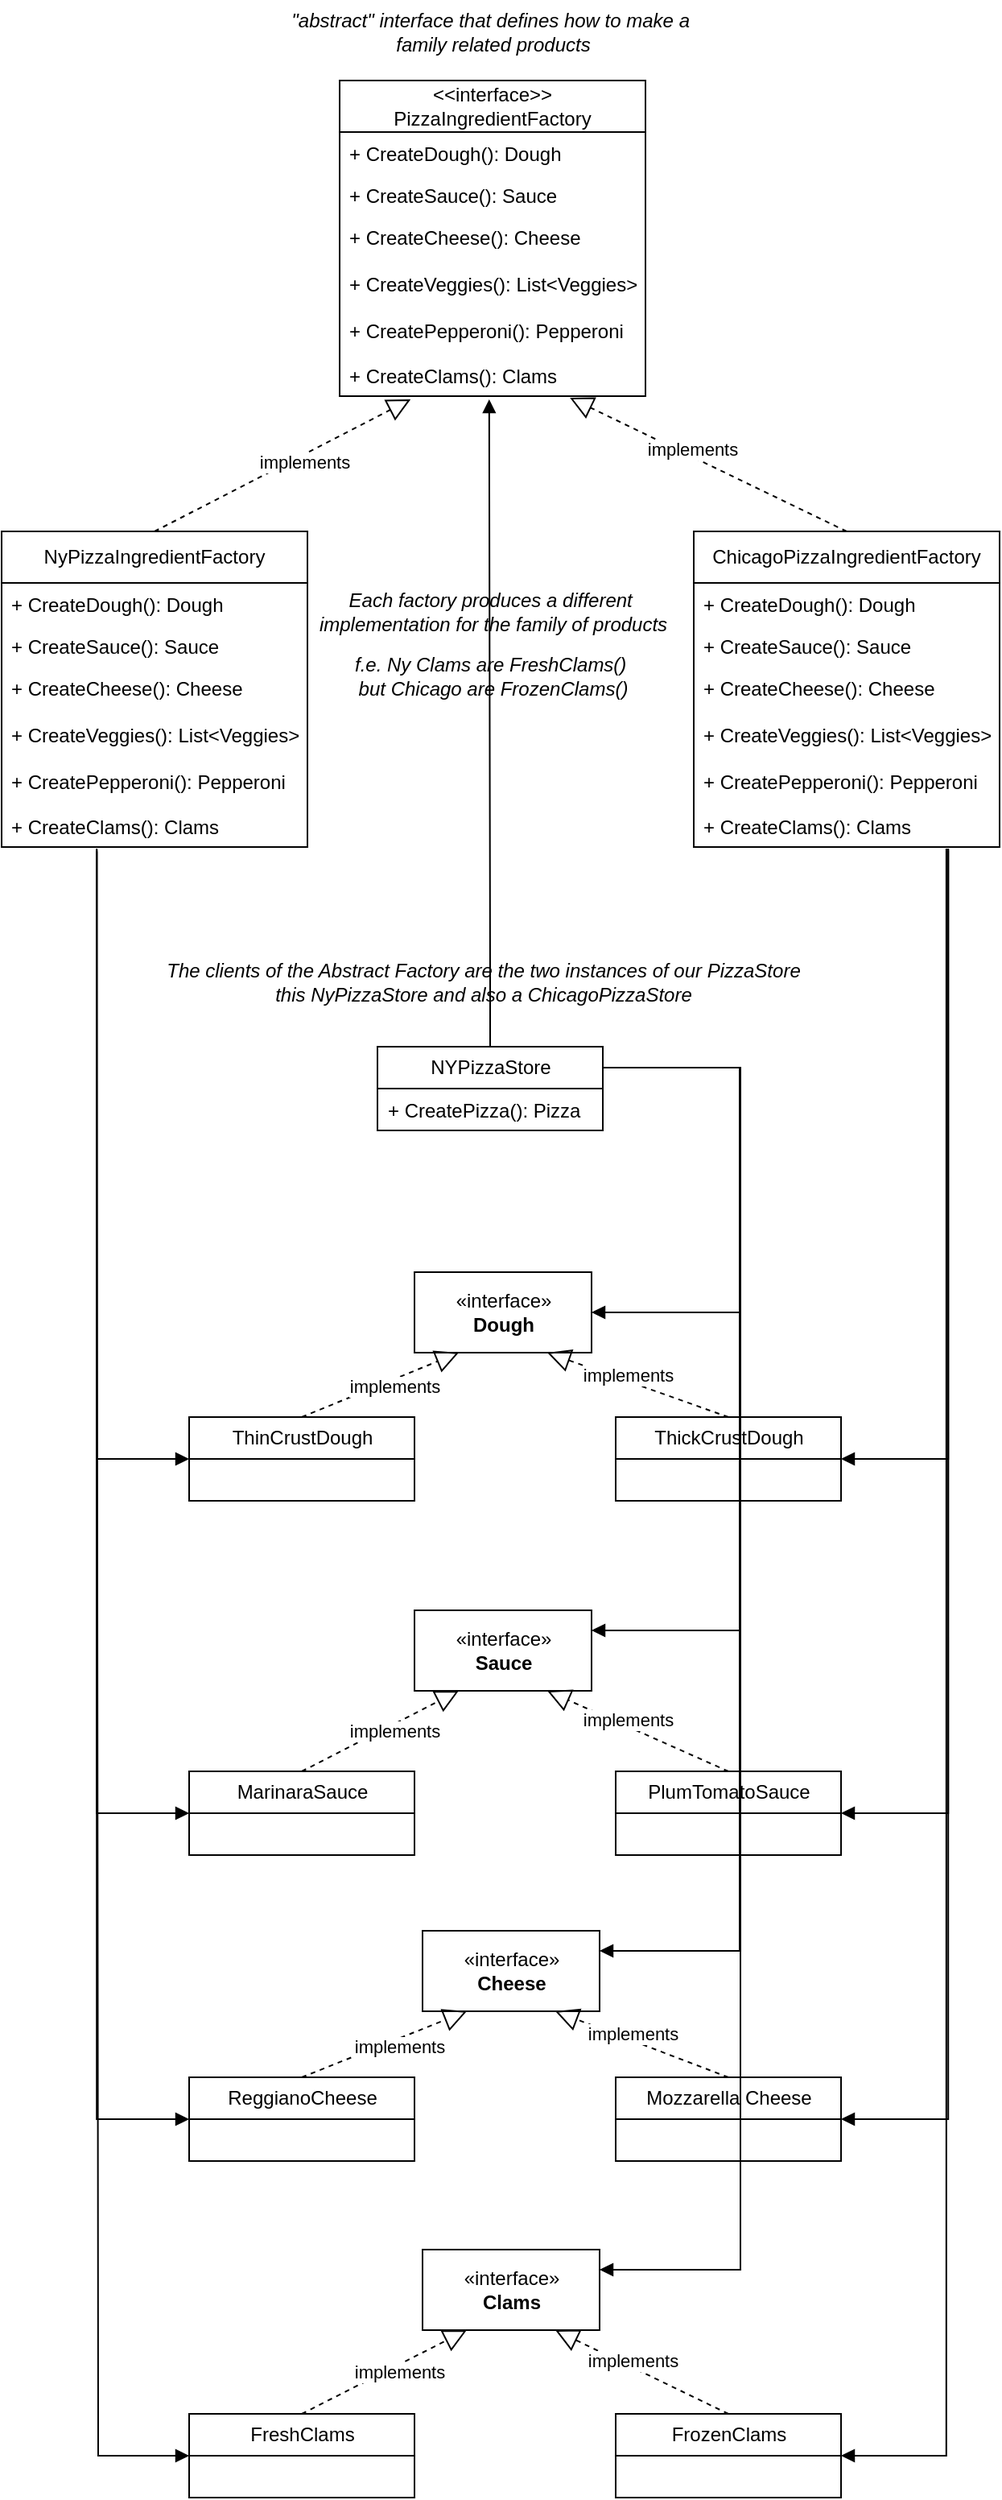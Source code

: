 <mxfile version="24.2.3" type="device">
  <diagram id="C5RBs43oDa-KdzZeNtuy" name="Page-1">
    <mxGraphModel dx="4525" dy="2313" grid="1" gridSize="10" guides="1" tooltips="1" connect="1" arrows="1" fold="1" page="1" pageScale="1" pageWidth="827" pageHeight="1169" math="0" shadow="0">
      <root>
        <mxCell id="WIyWlLk6GJQsqaUBKTNV-0" />
        <mxCell id="WIyWlLk6GJQsqaUBKTNV-1" parent="WIyWlLk6GJQsqaUBKTNV-0" />
        <mxCell id="GRCB7VC1VoIEVtm5lVV5-39" value="&amp;lt;&amp;lt;interface&amp;gt;&amp;gt;&lt;div&gt;PizzaIngredientFactory&lt;/div&gt;" style="swimlane;fontStyle=0;childLayout=stackLayout;horizontal=1;startSize=32;fillColor=none;horizontalStack=0;resizeParent=1;resizeParentMax=0;resizeLast=0;collapsible=1;marginBottom=0;whiteSpace=wrap;html=1;" vertex="1" parent="WIyWlLk6GJQsqaUBKTNV-1">
          <mxGeometry x="-2170" y="-30" width="190" height="196" as="geometry" />
        </mxCell>
        <mxCell id="GRCB7VC1VoIEVtm5lVV5-40" value="+ CreateDough(): Dough" style="text;strokeColor=none;fillColor=none;align=left;verticalAlign=top;spacingLeft=4;spacingRight=4;overflow=hidden;rotatable=0;points=[[0,0.5],[1,0.5]];portConstraint=eastwest;whiteSpace=wrap;html=1;" vertex="1" parent="GRCB7VC1VoIEVtm5lVV5-39">
          <mxGeometry y="32" width="190" height="26" as="geometry" />
        </mxCell>
        <mxCell id="GRCB7VC1VoIEVtm5lVV5-41" value="+ CreateSauce(): Sauce" style="text;strokeColor=none;fillColor=none;align=left;verticalAlign=top;spacingLeft=4;spacingRight=4;overflow=hidden;rotatable=0;points=[[0,0.5],[1,0.5]];portConstraint=eastwest;whiteSpace=wrap;html=1;" vertex="1" parent="GRCB7VC1VoIEVtm5lVV5-39">
          <mxGeometry y="58" width="190" height="26" as="geometry" />
        </mxCell>
        <mxCell id="GRCB7VC1VoIEVtm5lVV5-42" value="+ CreateCheese(): Cheese&lt;div&gt;&lt;br&gt;&lt;/div&gt;&lt;div&gt;+ CreateVeggies(): List&amp;lt;Veggies&amp;gt;&lt;/div&gt;&lt;div&gt;&lt;br&gt;&lt;/div&gt;&lt;div&gt;+ CreatePepperoni(): Pepperoni&lt;/div&gt;&lt;div&gt;&lt;br&gt;&lt;/div&gt;&lt;div&gt;+ CreateClams(): Clams&lt;/div&gt;" style="text;strokeColor=none;fillColor=none;align=left;verticalAlign=top;spacingLeft=4;spacingRight=4;overflow=hidden;rotatable=0;points=[[0,0.5],[1,0.5]];portConstraint=eastwest;whiteSpace=wrap;html=1;" vertex="1" parent="GRCB7VC1VoIEVtm5lVV5-39">
          <mxGeometry y="84" width="190" height="112" as="geometry" />
        </mxCell>
        <mxCell id="GRCB7VC1VoIEVtm5lVV5-43" value="&lt;div&gt;NyPizzaIngredientFactory&lt;/div&gt;" style="swimlane;fontStyle=0;childLayout=stackLayout;horizontal=1;startSize=32;fillColor=none;horizontalStack=0;resizeParent=1;resizeParentMax=0;resizeLast=0;collapsible=1;marginBottom=0;whiteSpace=wrap;html=1;" vertex="1" parent="WIyWlLk6GJQsqaUBKTNV-1">
          <mxGeometry x="-2380" y="250" width="190" height="196" as="geometry" />
        </mxCell>
        <mxCell id="GRCB7VC1VoIEVtm5lVV5-44" value="+ CreateDough(): Dough" style="text;strokeColor=none;fillColor=none;align=left;verticalAlign=top;spacingLeft=4;spacingRight=4;overflow=hidden;rotatable=0;points=[[0,0.5],[1,0.5]];portConstraint=eastwest;whiteSpace=wrap;html=1;" vertex="1" parent="GRCB7VC1VoIEVtm5lVV5-43">
          <mxGeometry y="32" width="190" height="26" as="geometry" />
        </mxCell>
        <mxCell id="GRCB7VC1VoIEVtm5lVV5-45" value="+ CreateSauce(): Sauce" style="text;strokeColor=none;fillColor=none;align=left;verticalAlign=top;spacingLeft=4;spacingRight=4;overflow=hidden;rotatable=0;points=[[0,0.5],[1,0.5]];portConstraint=eastwest;whiteSpace=wrap;html=1;" vertex="1" parent="GRCB7VC1VoIEVtm5lVV5-43">
          <mxGeometry y="58" width="190" height="26" as="geometry" />
        </mxCell>
        <mxCell id="GRCB7VC1VoIEVtm5lVV5-46" value="+ CreateCheese(): Cheese&lt;div&gt;&lt;br&gt;&lt;/div&gt;&lt;div&gt;+ CreateVeggies(): List&amp;lt;Veggies&amp;gt;&lt;/div&gt;&lt;div&gt;&lt;br&gt;&lt;/div&gt;&lt;div&gt;+ CreatePepperoni(): Pepperoni&lt;/div&gt;&lt;div&gt;&lt;br&gt;&lt;/div&gt;&lt;div&gt;+ CreateClams(): Clams&lt;/div&gt;" style="text;strokeColor=none;fillColor=none;align=left;verticalAlign=top;spacingLeft=4;spacingRight=4;overflow=hidden;rotatable=0;points=[[0,0.5],[1,0.5]];portConstraint=eastwest;whiteSpace=wrap;html=1;" vertex="1" parent="GRCB7VC1VoIEVtm5lVV5-43">
          <mxGeometry y="84" width="190" height="112" as="geometry" />
        </mxCell>
        <mxCell id="GRCB7VC1VoIEVtm5lVV5-51" value="&lt;div&gt;ChicagoPizzaIngredientFactory&lt;/div&gt;" style="swimlane;fontStyle=0;childLayout=stackLayout;horizontal=1;startSize=32;fillColor=none;horizontalStack=0;resizeParent=1;resizeParentMax=0;resizeLast=0;collapsible=1;marginBottom=0;whiteSpace=wrap;html=1;" vertex="1" parent="WIyWlLk6GJQsqaUBKTNV-1">
          <mxGeometry x="-1950" y="250" width="190" height="196" as="geometry" />
        </mxCell>
        <mxCell id="GRCB7VC1VoIEVtm5lVV5-52" value="+ CreateDough(): Dough" style="text;strokeColor=none;fillColor=none;align=left;verticalAlign=top;spacingLeft=4;spacingRight=4;overflow=hidden;rotatable=0;points=[[0,0.5],[1,0.5]];portConstraint=eastwest;whiteSpace=wrap;html=1;" vertex="1" parent="GRCB7VC1VoIEVtm5lVV5-51">
          <mxGeometry y="32" width="190" height="26" as="geometry" />
        </mxCell>
        <mxCell id="GRCB7VC1VoIEVtm5lVV5-53" value="+ CreateSauce(): Sauce" style="text;strokeColor=none;fillColor=none;align=left;verticalAlign=top;spacingLeft=4;spacingRight=4;overflow=hidden;rotatable=0;points=[[0,0.5],[1,0.5]];portConstraint=eastwest;whiteSpace=wrap;html=1;" vertex="1" parent="GRCB7VC1VoIEVtm5lVV5-51">
          <mxGeometry y="58" width="190" height="26" as="geometry" />
        </mxCell>
        <mxCell id="GRCB7VC1VoIEVtm5lVV5-54" value="+ CreateCheese(): Cheese&lt;div&gt;&lt;br&gt;&lt;/div&gt;&lt;div&gt;+ CreateVeggies(): List&amp;lt;Veggies&amp;gt;&lt;/div&gt;&lt;div&gt;&lt;br&gt;&lt;/div&gt;&lt;div&gt;+ CreatePepperoni(): Pepperoni&lt;/div&gt;&lt;div&gt;&lt;br&gt;&lt;/div&gt;&lt;div&gt;+ CreateClams(): Clams&lt;/div&gt;" style="text;strokeColor=none;fillColor=none;align=left;verticalAlign=top;spacingLeft=4;spacingRight=4;overflow=hidden;rotatable=0;points=[[0,0.5],[1,0.5]];portConstraint=eastwest;whiteSpace=wrap;html=1;" vertex="1" parent="GRCB7VC1VoIEVtm5lVV5-51">
          <mxGeometry y="84" width="190" height="112" as="geometry" />
        </mxCell>
        <mxCell id="GRCB7VC1VoIEVtm5lVV5-59" value="" style="endArrow=block;dashed=1;endFill=0;endSize=12;html=1;rounded=0;exitX=0.5;exitY=0;exitDx=0;exitDy=0;entryX=0.232;entryY=1.018;entryDx=0;entryDy=0;entryPerimeter=0;" edge="1" parent="WIyWlLk6GJQsqaUBKTNV-1" source="GRCB7VC1VoIEVtm5lVV5-43" target="GRCB7VC1VoIEVtm5lVV5-42">
          <mxGeometry width="160" relative="1" as="geometry">
            <mxPoint x="-1730" y="148" as="sourcePoint" />
            <mxPoint x="-1730" y="20" as="targetPoint" />
          </mxGeometry>
        </mxCell>
        <mxCell id="GRCB7VC1VoIEVtm5lVV5-60" value="implements" style="edgeLabel;html=1;align=center;verticalAlign=middle;resizable=0;points=[];" vertex="1" connectable="0" parent="GRCB7VC1VoIEVtm5lVV5-59">
          <mxGeometry x="0.14" y="-4" relative="1" as="geometry">
            <mxPoint as="offset" />
          </mxGeometry>
        </mxCell>
        <mxCell id="GRCB7VC1VoIEVtm5lVV5-63" value="" style="endArrow=block;dashed=1;endFill=0;endSize=12;html=1;rounded=0;exitX=0.5;exitY=0;exitDx=0;exitDy=0;entryX=0.753;entryY=1.009;entryDx=0;entryDy=0;entryPerimeter=0;" edge="1" parent="WIyWlLk6GJQsqaUBKTNV-1" source="GRCB7VC1VoIEVtm5lVV5-51" target="GRCB7VC1VoIEVtm5lVV5-42">
          <mxGeometry width="160" relative="1" as="geometry">
            <mxPoint x="-2255" y="249" as="sourcePoint" />
            <mxPoint x="-2114" y="177" as="targetPoint" />
          </mxGeometry>
        </mxCell>
        <mxCell id="GRCB7VC1VoIEVtm5lVV5-64" value="implements" style="edgeLabel;html=1;align=center;verticalAlign=middle;resizable=0;points=[];" vertex="1" connectable="0" parent="GRCB7VC1VoIEVtm5lVV5-63">
          <mxGeometry x="0.14" y="-4" relative="1" as="geometry">
            <mxPoint as="offset" />
          </mxGeometry>
        </mxCell>
        <mxCell id="GRCB7VC1VoIEVtm5lVV5-65" value="&lt;i&gt;&quot;abstract&quot; interface that defines how to make a&amp;nbsp;&lt;/i&gt;&lt;div&gt;&lt;i&gt;family related products&lt;/i&gt;&lt;/div&gt;" style="text;html=1;align=center;verticalAlign=middle;resizable=0;points=[];autosize=1;strokeColor=none;fillColor=none;" vertex="1" parent="WIyWlLk6GJQsqaUBKTNV-1">
          <mxGeometry x="-2210" y="-80" width="270" height="40" as="geometry" />
        </mxCell>
        <mxCell id="GRCB7VC1VoIEVtm5lVV5-66" value="&lt;div&gt;&lt;i&gt;f.e. Ny Clams are FreshClams()&amp;nbsp;&lt;/i&gt;&lt;/div&gt;&lt;div&gt;&lt;i&gt;but Chicago are FrozenClams()&lt;/i&gt;&lt;/div&gt;" style="text;html=1;align=center;verticalAlign=middle;resizable=0;points=[];autosize=1;strokeColor=none;fillColor=none;" vertex="1" parent="WIyWlLk6GJQsqaUBKTNV-1">
          <mxGeometry x="-2175" y="320" width="200" height="40" as="geometry" />
        </mxCell>
        <mxCell id="GRCB7VC1VoIEVtm5lVV5-72" value="NYPizzaStore" style="swimlane;fontStyle=0;childLayout=stackLayout;horizontal=1;startSize=26;fillColor=none;horizontalStack=0;resizeParent=1;resizeParentMax=0;resizeLast=0;collapsible=1;marginBottom=0;whiteSpace=wrap;html=1;" vertex="1" parent="WIyWlLk6GJQsqaUBKTNV-1">
          <mxGeometry x="-2146.5" y="570" width="140" height="52" as="geometry" />
        </mxCell>
        <mxCell id="GRCB7VC1VoIEVtm5lVV5-73" value="+ CreatePizza(): Pizza" style="text;strokeColor=none;fillColor=none;align=left;verticalAlign=top;spacingLeft=4;spacingRight=4;overflow=hidden;rotatable=0;points=[[0,0.5],[1,0.5]];portConstraint=eastwest;whiteSpace=wrap;html=1;" vertex="1" parent="GRCB7VC1VoIEVtm5lVV5-72">
          <mxGeometry y="26" width="140" height="26" as="geometry" />
        </mxCell>
        <mxCell id="GRCB7VC1VoIEVtm5lVV5-80" value="«interface»&lt;br&gt;&lt;b&gt;Dough&lt;/b&gt;" style="html=1;whiteSpace=wrap;" vertex="1" parent="WIyWlLk6GJQsqaUBKTNV-1">
          <mxGeometry x="-2123.5" y="710" width="110" height="50" as="geometry" />
        </mxCell>
        <mxCell id="GRCB7VC1VoIEVtm5lVV5-81" value="«interface»&lt;br&gt;&lt;b&gt;Sauce&lt;/b&gt;" style="html=1;whiteSpace=wrap;" vertex="1" parent="WIyWlLk6GJQsqaUBKTNV-1">
          <mxGeometry x="-2123.5" y="920" width="110" height="50" as="geometry" />
        </mxCell>
        <mxCell id="GRCB7VC1VoIEVtm5lVV5-82" value="«interface»&lt;br&gt;&lt;b&gt;Cheese&lt;/b&gt;" style="html=1;whiteSpace=wrap;" vertex="1" parent="WIyWlLk6GJQsqaUBKTNV-1">
          <mxGeometry x="-2118.5" y="1119" width="110" height="50" as="geometry" />
        </mxCell>
        <mxCell id="GRCB7VC1VoIEVtm5lVV5-83" value="«interface»&lt;br&gt;&lt;b&gt;Clams&lt;/b&gt;" style="html=1;whiteSpace=wrap;" vertex="1" parent="WIyWlLk6GJQsqaUBKTNV-1">
          <mxGeometry x="-2118.5" y="1317" width="110" height="50" as="geometry" />
        </mxCell>
        <mxCell id="GRCB7VC1VoIEVtm5lVV5-84" value="ThickCrustDough" style="swimlane;fontStyle=0;childLayout=stackLayout;horizontal=1;startSize=26;fillColor=none;horizontalStack=0;resizeParent=1;resizeParentMax=0;resizeLast=0;collapsible=1;marginBottom=0;whiteSpace=wrap;html=1;" vertex="1" parent="WIyWlLk6GJQsqaUBKTNV-1">
          <mxGeometry x="-1998.5" y="800" width="140" height="52" as="geometry" />
        </mxCell>
        <mxCell id="GRCB7VC1VoIEVtm5lVV5-88" value="ThinCrustDough" style="swimlane;fontStyle=0;childLayout=stackLayout;horizontal=1;startSize=26;fillColor=none;horizontalStack=0;resizeParent=1;resizeParentMax=0;resizeLast=0;collapsible=1;marginBottom=0;whiteSpace=wrap;html=1;" vertex="1" parent="WIyWlLk6GJQsqaUBKTNV-1">
          <mxGeometry x="-2263.5" y="800" width="140" height="52" as="geometry" />
        </mxCell>
        <mxCell id="GRCB7VC1VoIEVtm5lVV5-91" value="PlumTomatoSauce" style="swimlane;fontStyle=0;childLayout=stackLayout;horizontal=1;startSize=26;fillColor=none;horizontalStack=0;resizeParent=1;resizeParentMax=0;resizeLast=0;collapsible=1;marginBottom=0;whiteSpace=wrap;html=1;" vertex="1" parent="WIyWlLk6GJQsqaUBKTNV-1">
          <mxGeometry x="-1998.5" y="1020" width="140" height="52" as="geometry" />
        </mxCell>
        <mxCell id="GRCB7VC1VoIEVtm5lVV5-92" value="MarinaraSauce" style="swimlane;fontStyle=0;childLayout=stackLayout;horizontal=1;startSize=26;fillColor=none;horizontalStack=0;resizeParent=1;resizeParentMax=0;resizeLast=0;collapsible=1;marginBottom=0;whiteSpace=wrap;html=1;" vertex="1" parent="WIyWlLk6GJQsqaUBKTNV-1">
          <mxGeometry x="-2263.5" y="1020" width="140" height="52" as="geometry" />
        </mxCell>
        <mxCell id="GRCB7VC1VoIEVtm5lVV5-93" value="Mozzarella Cheese" style="swimlane;fontStyle=0;childLayout=stackLayout;horizontal=1;startSize=26;fillColor=none;horizontalStack=0;resizeParent=1;resizeParentMax=0;resizeLast=0;collapsible=1;marginBottom=0;whiteSpace=wrap;html=1;" vertex="1" parent="WIyWlLk6GJQsqaUBKTNV-1">
          <mxGeometry x="-1998.5" y="1210" width="140" height="52" as="geometry" />
        </mxCell>
        <mxCell id="GRCB7VC1VoIEVtm5lVV5-94" value="ReggianoCheese" style="swimlane;fontStyle=0;childLayout=stackLayout;horizontal=1;startSize=26;fillColor=none;horizontalStack=0;resizeParent=1;resizeParentMax=0;resizeLast=0;collapsible=1;marginBottom=0;whiteSpace=wrap;html=1;" vertex="1" parent="WIyWlLk6GJQsqaUBKTNV-1">
          <mxGeometry x="-2263.5" y="1210" width="140" height="52" as="geometry" />
        </mxCell>
        <mxCell id="GRCB7VC1VoIEVtm5lVV5-95" value="FrozenClams" style="swimlane;fontStyle=0;childLayout=stackLayout;horizontal=1;startSize=26;fillColor=none;horizontalStack=0;resizeParent=1;resizeParentMax=0;resizeLast=0;collapsible=1;marginBottom=0;whiteSpace=wrap;html=1;" vertex="1" parent="WIyWlLk6GJQsqaUBKTNV-1">
          <mxGeometry x="-1998.5" y="1419" width="140" height="52" as="geometry" />
        </mxCell>
        <mxCell id="GRCB7VC1VoIEVtm5lVV5-96" value="FreshClams" style="swimlane;fontStyle=0;childLayout=stackLayout;horizontal=1;startSize=26;fillColor=none;horizontalStack=0;resizeParent=1;resizeParentMax=0;resizeLast=0;collapsible=1;marginBottom=0;whiteSpace=wrap;html=1;" vertex="1" parent="WIyWlLk6GJQsqaUBKTNV-1">
          <mxGeometry x="-2263.5" y="1419" width="140" height="52" as="geometry" />
        </mxCell>
        <mxCell id="GRCB7VC1VoIEVtm5lVV5-97" value="" style="endArrow=block;dashed=1;endFill=0;endSize=12;html=1;rounded=0;exitX=0.5;exitY=0;exitDx=0;exitDy=0;entryX=0.75;entryY=1;entryDx=0;entryDy=0;" edge="1" parent="WIyWlLk6GJQsqaUBKTNV-1" source="GRCB7VC1VoIEVtm5lVV5-84" target="GRCB7VC1VoIEVtm5lVV5-80">
          <mxGeometry width="160" relative="1" as="geometry">
            <mxPoint x="-2141.5" y="940" as="sourcePoint" />
            <mxPoint x="-2283.5" y="870" as="targetPoint" />
          </mxGeometry>
        </mxCell>
        <mxCell id="GRCB7VC1VoIEVtm5lVV5-98" value="implements" style="edgeLabel;html=1;align=center;verticalAlign=middle;resizable=0;points=[];" vertex="1" connectable="0" parent="GRCB7VC1VoIEVtm5lVV5-97">
          <mxGeometry x="0.14" y="-4" relative="1" as="geometry">
            <mxPoint as="offset" />
          </mxGeometry>
        </mxCell>
        <mxCell id="GRCB7VC1VoIEVtm5lVV5-101" value="" style="endArrow=block;dashed=1;endFill=0;endSize=12;html=1;rounded=0;exitX=0.5;exitY=0;exitDx=0;exitDy=0;entryX=0.75;entryY=1;entryDx=0;entryDy=0;" edge="1" parent="WIyWlLk6GJQsqaUBKTNV-1" source="GRCB7VC1VoIEVtm5lVV5-91" target="GRCB7VC1VoIEVtm5lVV5-81">
          <mxGeometry width="160" relative="1" as="geometry">
            <mxPoint x="-1993.5" y="970" as="sourcePoint" />
            <mxPoint x="-1920.5" y="930" as="targetPoint" />
          </mxGeometry>
        </mxCell>
        <mxCell id="GRCB7VC1VoIEVtm5lVV5-102" value="implements" style="edgeLabel;html=1;align=center;verticalAlign=middle;resizable=0;points=[];" vertex="1" connectable="0" parent="GRCB7VC1VoIEVtm5lVV5-101">
          <mxGeometry x="0.14" y="-4" relative="1" as="geometry">
            <mxPoint as="offset" />
          </mxGeometry>
        </mxCell>
        <mxCell id="GRCB7VC1VoIEVtm5lVV5-103" value="" style="endArrow=block;dashed=1;endFill=0;endSize=12;html=1;rounded=0;exitX=0.5;exitY=0;exitDx=0;exitDy=0;entryX=0.25;entryY=1;entryDx=0;entryDy=0;" edge="1" parent="WIyWlLk6GJQsqaUBKTNV-1" source="GRCB7VC1VoIEVtm5lVV5-92" target="GRCB7VC1VoIEVtm5lVV5-81">
          <mxGeometry width="160" relative="1" as="geometry">
            <mxPoint x="-1793.5" y="969" as="sourcePoint" />
            <mxPoint x="-1865.5" y="930" as="targetPoint" />
          </mxGeometry>
        </mxCell>
        <mxCell id="GRCB7VC1VoIEVtm5lVV5-104" value="implements" style="edgeLabel;html=1;align=center;verticalAlign=middle;resizable=0;points=[];" vertex="1" connectable="0" parent="GRCB7VC1VoIEVtm5lVV5-103">
          <mxGeometry x="0.14" y="-4" relative="1" as="geometry">
            <mxPoint as="offset" />
          </mxGeometry>
        </mxCell>
        <mxCell id="GRCB7VC1VoIEVtm5lVV5-105" value="" style="endArrow=block;dashed=1;endFill=0;endSize=12;html=1;rounded=0;exitX=0.5;exitY=0;exitDx=0;exitDy=0;entryX=0.75;entryY=1;entryDx=0;entryDy=0;" edge="1" parent="WIyWlLk6GJQsqaUBKTNV-1" source="GRCB7VC1VoIEVtm5lVV5-93" target="GRCB7VC1VoIEVtm5lVV5-82">
          <mxGeometry width="160" relative="1" as="geometry">
            <mxPoint x="-1983.5" y="1149" as="sourcePoint" />
            <mxPoint x="-1910.5" y="1109" as="targetPoint" />
          </mxGeometry>
        </mxCell>
        <mxCell id="GRCB7VC1VoIEVtm5lVV5-106" value="implements" style="edgeLabel;html=1;align=center;verticalAlign=middle;resizable=0;points=[];" vertex="1" connectable="0" parent="GRCB7VC1VoIEVtm5lVV5-105">
          <mxGeometry x="0.14" y="-4" relative="1" as="geometry">
            <mxPoint as="offset" />
          </mxGeometry>
        </mxCell>
        <mxCell id="GRCB7VC1VoIEVtm5lVV5-107" value="" style="endArrow=block;dashed=1;endFill=0;endSize=12;html=1;rounded=0;exitX=0.5;exitY=0;exitDx=0;exitDy=0;entryX=0.25;entryY=1;entryDx=0;entryDy=0;" edge="1" parent="WIyWlLk6GJQsqaUBKTNV-1" source="GRCB7VC1VoIEVtm5lVV5-94" target="GRCB7VC1VoIEVtm5lVV5-82">
          <mxGeometry width="160" relative="1" as="geometry">
            <mxPoint x="-1783.5" y="1148" as="sourcePoint" />
            <mxPoint x="-1855.5" y="1109" as="targetPoint" />
          </mxGeometry>
        </mxCell>
        <mxCell id="GRCB7VC1VoIEVtm5lVV5-108" value="implements" style="edgeLabel;html=1;align=center;verticalAlign=middle;resizable=0;points=[];" vertex="1" connectable="0" parent="GRCB7VC1VoIEVtm5lVV5-107">
          <mxGeometry x="0.14" y="-4" relative="1" as="geometry">
            <mxPoint as="offset" />
          </mxGeometry>
        </mxCell>
        <mxCell id="GRCB7VC1VoIEVtm5lVV5-109" value="" style="endArrow=block;dashed=1;endFill=0;endSize=12;html=1;rounded=0;exitX=0.5;exitY=0;exitDx=0;exitDy=0;entryX=0.75;entryY=1;entryDx=0;entryDy=0;" edge="1" parent="WIyWlLk6GJQsqaUBKTNV-1" source="GRCB7VC1VoIEVtm5lVV5-95" target="GRCB7VC1VoIEVtm5lVV5-83">
          <mxGeometry width="160" relative="1" as="geometry">
            <mxPoint x="-1993.5" y="1357" as="sourcePoint" />
            <mxPoint x="-1920.5" y="1317" as="targetPoint" />
          </mxGeometry>
        </mxCell>
        <mxCell id="GRCB7VC1VoIEVtm5lVV5-110" value="implements" style="edgeLabel;html=1;align=center;verticalAlign=middle;resizable=0;points=[];" vertex="1" connectable="0" parent="GRCB7VC1VoIEVtm5lVV5-109">
          <mxGeometry x="0.14" y="-4" relative="1" as="geometry">
            <mxPoint as="offset" />
          </mxGeometry>
        </mxCell>
        <mxCell id="GRCB7VC1VoIEVtm5lVV5-111" value="" style="endArrow=block;dashed=1;endFill=0;endSize=12;html=1;rounded=0;exitX=0.5;exitY=0;exitDx=0;exitDy=0;entryX=0.25;entryY=1;entryDx=0;entryDy=0;" edge="1" parent="WIyWlLk6GJQsqaUBKTNV-1" source="GRCB7VC1VoIEVtm5lVV5-96" target="GRCB7VC1VoIEVtm5lVV5-83">
          <mxGeometry width="160" relative="1" as="geometry">
            <mxPoint x="-1793.5" y="1356" as="sourcePoint" />
            <mxPoint x="-1865.5" y="1317" as="targetPoint" />
          </mxGeometry>
        </mxCell>
        <mxCell id="GRCB7VC1VoIEVtm5lVV5-112" value="implements" style="edgeLabel;html=1;align=center;verticalAlign=middle;resizable=0;points=[];" vertex="1" connectable="0" parent="GRCB7VC1VoIEVtm5lVV5-111">
          <mxGeometry x="0.14" y="-4" relative="1" as="geometry">
            <mxPoint as="offset" />
          </mxGeometry>
        </mxCell>
        <mxCell id="GRCB7VC1VoIEVtm5lVV5-113" value="&lt;i&gt;The clients of the Abstract Factory are the two instances of our PizzaStore&lt;/i&gt;&lt;div&gt;&lt;i&gt;this NyPizzaStore and also a ChicagoPizzaStore&lt;/i&gt;&lt;/div&gt;" style="text;html=1;align=center;verticalAlign=middle;resizable=0;points=[];autosize=1;strokeColor=none;fillColor=none;" vertex="1" parent="WIyWlLk6GJQsqaUBKTNV-1">
          <mxGeometry x="-2291.5" y="510" width="420" height="40" as="geometry" />
        </mxCell>
        <mxCell id="GRCB7VC1VoIEVtm5lVV5-114" value="&lt;i&gt;Each factory produces a different&amp;nbsp;&lt;/i&gt;&lt;div&gt;&lt;i&gt;implementation for&amp;nbsp;&lt;/i&gt;&lt;i style=&quot;background-color: initial;&quot;&gt;the family of products&lt;/i&gt;&lt;/div&gt;" style="text;html=1;align=center;verticalAlign=middle;resizable=0;points=[];autosize=1;strokeColor=none;fillColor=none;" vertex="1" parent="WIyWlLk6GJQsqaUBKTNV-1">
          <mxGeometry x="-2195" y="280" width="240" height="40" as="geometry" />
        </mxCell>
        <mxCell id="GRCB7VC1VoIEVtm5lVV5-115" value="" style="endArrow=block;endFill=1;html=1;edgeStyle=orthogonalEdgeStyle;align=left;verticalAlign=top;rounded=0;exitX=0.311;exitY=1.027;exitDx=0;exitDy=0;exitPerimeter=0;entryX=0;entryY=0.5;entryDx=0;entryDy=0;" edge="1" parent="WIyWlLk6GJQsqaUBKTNV-1" source="GRCB7VC1VoIEVtm5lVV5-46" target="GRCB7VC1VoIEVtm5lVV5-88">
          <mxGeometry x="-1" relative="1" as="geometry">
            <mxPoint x="-2320" y="645.5" as="sourcePoint" />
            <mxPoint x="-2270" y="840" as="targetPoint" />
            <Array as="points">
              <mxPoint x="-2321" y="826" />
            </Array>
          </mxGeometry>
        </mxCell>
        <mxCell id="GRCB7VC1VoIEVtm5lVV5-119" value="" style="endArrow=block;dashed=1;endFill=0;endSize=12;html=1;rounded=0;exitX=0.5;exitY=0;exitDx=0;exitDy=0;entryX=0.25;entryY=1;entryDx=0;entryDy=0;" edge="1" parent="WIyWlLk6GJQsqaUBKTNV-1" source="GRCB7VC1VoIEVtm5lVV5-88" target="GRCB7VC1VoIEVtm5lVV5-80">
          <mxGeometry width="160" relative="1" as="geometry">
            <mxPoint x="-1918.5" y="800" as="sourcePoint" />
            <mxPoint x="-2030.5" y="770" as="targetPoint" />
          </mxGeometry>
        </mxCell>
        <mxCell id="GRCB7VC1VoIEVtm5lVV5-120" value="implements" style="edgeLabel;html=1;align=center;verticalAlign=middle;resizable=0;points=[];" vertex="1" connectable="0" parent="GRCB7VC1VoIEVtm5lVV5-119">
          <mxGeometry x="0.14" y="-4" relative="1" as="geometry">
            <mxPoint as="offset" />
          </mxGeometry>
        </mxCell>
        <mxCell id="GRCB7VC1VoIEVtm5lVV5-121" value="" style="endArrow=block;endFill=1;html=1;edgeStyle=orthogonalEdgeStyle;align=left;verticalAlign=top;rounded=0;exitX=0.311;exitY=1.018;exitDx=0;exitDy=0;exitPerimeter=0;entryX=0;entryY=0.5;entryDx=0;entryDy=0;" edge="1" parent="WIyWlLk6GJQsqaUBKTNV-1" source="GRCB7VC1VoIEVtm5lVV5-46" target="GRCB7VC1VoIEVtm5lVV5-92">
          <mxGeometry x="-1" relative="1" as="geometry">
            <mxPoint x="-2311" y="459" as="sourcePoint" />
            <mxPoint x="-2252" y="886" as="targetPoint" />
            <Array as="points">
              <mxPoint x="-2321" y="1046" />
            </Array>
          </mxGeometry>
        </mxCell>
        <mxCell id="GRCB7VC1VoIEVtm5lVV5-122" value="" style="endArrow=block;endFill=1;html=1;edgeStyle=orthogonalEdgeStyle;align=left;verticalAlign=top;rounded=0;exitX=0.311;exitY=1.009;exitDx=0;exitDy=0;exitPerimeter=0;entryX=0;entryY=0.5;entryDx=0;entryDy=0;" edge="1" parent="WIyWlLk6GJQsqaUBKTNV-1" source="GRCB7VC1VoIEVtm5lVV5-46" target="GRCB7VC1VoIEVtm5lVV5-94">
          <mxGeometry x="-1" relative="1" as="geometry">
            <mxPoint x="-2311" y="458" as="sourcePoint" />
            <mxPoint x="-2252" y="1106" as="targetPoint" />
            <Array as="points">
              <mxPoint x="-2321" y="1236" />
            </Array>
          </mxGeometry>
        </mxCell>
        <mxCell id="GRCB7VC1VoIEVtm5lVV5-123" value="" style="endArrow=block;endFill=1;html=1;edgeStyle=orthogonalEdgeStyle;align=left;verticalAlign=top;rounded=0;entryX=0;entryY=0.5;entryDx=0;entryDy=0;exitX=0.311;exitY=1.018;exitDx=0;exitDy=0;exitPerimeter=0;" edge="1" parent="WIyWlLk6GJQsqaUBKTNV-1" source="GRCB7VC1VoIEVtm5lVV5-46" target="GRCB7VC1VoIEVtm5lVV5-96">
          <mxGeometry x="-1" relative="1" as="geometry">
            <mxPoint x="-2340" y="480" as="sourcePoint" />
            <mxPoint x="-2252" y="1296" as="targetPoint" />
            <Array as="points">
              <mxPoint x="-2321" y="480" />
              <mxPoint x="-2320" y="1445" />
            </Array>
          </mxGeometry>
        </mxCell>
        <mxCell id="GRCB7VC1VoIEVtm5lVV5-124" value="" style="endArrow=block;endFill=1;html=1;edgeStyle=orthogonalEdgeStyle;align=left;verticalAlign=top;rounded=0;exitX=0.832;exitY=1.009;exitDx=0;exitDy=0;exitPerimeter=0;entryX=1;entryY=0.5;entryDx=0;entryDy=0;" edge="1" parent="WIyWlLk6GJQsqaUBKTNV-1" source="GRCB7VC1VoIEVtm5lVV5-54" target="GRCB7VC1VoIEVtm5lVV5-84">
          <mxGeometry x="-1" relative="1" as="geometry">
            <mxPoint x="-2301" y="467" as="sourcePoint" />
            <mxPoint x="-2242" y="1306" as="targetPoint" />
            <Array as="points">
              <mxPoint x="-1792" y="826" />
            </Array>
          </mxGeometry>
        </mxCell>
        <mxCell id="GRCB7VC1VoIEVtm5lVV5-125" value="" style="endArrow=block;endFill=1;html=1;edgeStyle=orthogonalEdgeStyle;align=left;verticalAlign=top;rounded=0;exitX=0.832;exitY=1.018;exitDx=0;exitDy=0;exitPerimeter=0;entryX=1;entryY=0.5;entryDx=0;entryDy=0;" edge="1" parent="WIyWlLk6GJQsqaUBKTNV-1" source="GRCB7VC1VoIEVtm5lVV5-54" target="GRCB7VC1VoIEVtm5lVV5-91">
          <mxGeometry x="-1" relative="1" as="geometry">
            <mxPoint x="-1782" y="457" as="sourcePoint" />
            <mxPoint x="-1847" y="886" as="targetPoint" />
            <Array as="points">
              <mxPoint x="-1792" y="1046" />
            </Array>
          </mxGeometry>
        </mxCell>
        <mxCell id="GRCB7VC1VoIEVtm5lVV5-126" value="" style="endArrow=block;endFill=1;html=1;edgeStyle=orthogonalEdgeStyle;align=left;verticalAlign=top;rounded=0;exitX=0.832;exitY=1.009;exitDx=0;exitDy=0;exitPerimeter=0;entryX=1;entryY=0.5;entryDx=0;entryDy=0;" edge="1" parent="WIyWlLk6GJQsqaUBKTNV-1" source="GRCB7VC1VoIEVtm5lVV5-54" target="GRCB7VC1VoIEVtm5lVV5-93">
          <mxGeometry x="-1" relative="1" as="geometry">
            <mxPoint x="-1772" y="467" as="sourcePoint" />
            <mxPoint x="-1837" y="896" as="targetPoint" />
            <Array as="points">
              <mxPoint x="-1792" y="1236" />
            </Array>
          </mxGeometry>
        </mxCell>
        <mxCell id="GRCB7VC1VoIEVtm5lVV5-127" value="" style="endArrow=block;endFill=1;html=1;edgeStyle=orthogonalEdgeStyle;align=left;verticalAlign=top;rounded=0;exitX=0.826;exitY=1.009;exitDx=0;exitDy=0;exitPerimeter=0;entryX=1;entryY=0.5;entryDx=0;entryDy=0;" edge="1" parent="WIyWlLk6GJQsqaUBKTNV-1" source="GRCB7VC1VoIEVtm5lVV5-54" target="GRCB7VC1VoIEVtm5lVV5-95">
          <mxGeometry x="-1" relative="1" as="geometry">
            <mxPoint x="-1782" y="457" as="sourcePoint" />
            <mxPoint x="-1847" y="1296" as="targetPoint" />
            <Array as="points">
              <mxPoint x="-1793" y="1445" />
            </Array>
          </mxGeometry>
        </mxCell>
        <mxCell id="GRCB7VC1VoIEVtm5lVV5-128" value="" style="endArrow=block;endFill=1;html=1;edgeStyle=orthogonalEdgeStyle;align=left;verticalAlign=top;rounded=0;exitX=1;exitY=0.25;exitDx=0;exitDy=0;entryX=1;entryY=0.5;entryDx=0;entryDy=0;" edge="1" parent="WIyWlLk6GJQsqaUBKTNV-1" source="GRCB7VC1VoIEVtm5lVV5-72" target="GRCB7VC1VoIEVtm5lVV5-80">
          <mxGeometry x="-1" relative="1" as="geometry">
            <mxPoint x="-1773.5" y="417" as="sourcePoint" />
            <mxPoint x="-1838.5" y="1256" as="targetPoint" />
            <Array as="points">
              <mxPoint x="-1921.5" y="583" />
              <mxPoint x="-1921.5" y="735" />
            </Array>
          </mxGeometry>
        </mxCell>
        <mxCell id="GRCB7VC1VoIEVtm5lVV5-129" value="" style="endArrow=block;endFill=1;html=1;edgeStyle=orthogonalEdgeStyle;align=left;verticalAlign=top;rounded=0;exitX=1;exitY=0.25;exitDx=0;exitDy=0;entryX=1;entryY=0.25;entryDx=0;entryDy=0;" edge="1" parent="WIyWlLk6GJQsqaUBKTNV-1" source="GRCB7VC1VoIEVtm5lVV5-72" target="GRCB7VC1VoIEVtm5lVV5-81">
          <mxGeometry x="-1" relative="1" as="geometry">
            <mxPoint x="-1988.5" y="593" as="sourcePoint" />
            <mxPoint x="-2003.5" y="745" as="targetPoint" />
            <Array as="points">
              <mxPoint x="-1921.5" y="583" />
              <mxPoint x="-1921.5" y="933" />
            </Array>
          </mxGeometry>
        </mxCell>
        <mxCell id="GRCB7VC1VoIEVtm5lVV5-130" value="" style="endArrow=block;endFill=1;html=1;edgeStyle=orthogonalEdgeStyle;align=left;verticalAlign=top;rounded=0;exitX=1;exitY=0.25;exitDx=0;exitDy=0;entryX=1;entryY=0.25;entryDx=0;entryDy=0;" edge="1" parent="WIyWlLk6GJQsqaUBKTNV-1" source="GRCB7VC1VoIEVtm5lVV5-72" target="GRCB7VC1VoIEVtm5lVV5-82">
          <mxGeometry x="-1" relative="1" as="geometry">
            <mxPoint x="-1988.5" y="593" as="sourcePoint" />
            <mxPoint x="-2003.5" y="943" as="targetPoint" />
            <Array as="points">
              <mxPoint x="-1921.5" y="583" />
              <mxPoint x="-1921.5" y="1132" />
            </Array>
          </mxGeometry>
        </mxCell>
        <mxCell id="GRCB7VC1VoIEVtm5lVV5-131" value="" style="endArrow=block;endFill=1;html=1;edgeStyle=orthogonalEdgeStyle;align=left;verticalAlign=top;rounded=0;exitX=1;exitY=0.25;exitDx=0;exitDy=0;entryX=1;entryY=0.25;entryDx=0;entryDy=0;" edge="1" parent="WIyWlLk6GJQsqaUBKTNV-1" source="GRCB7VC1VoIEVtm5lVV5-72" target="GRCB7VC1VoIEVtm5lVV5-83">
          <mxGeometry x="-1" relative="1" as="geometry">
            <mxPoint x="-1978.5" y="603" as="sourcePoint" />
            <mxPoint x="-1993.5" y="953" as="targetPoint" />
            <Array as="points">
              <mxPoint x="-1921" y="583" />
              <mxPoint x="-1921" y="1330" />
            </Array>
          </mxGeometry>
        </mxCell>
        <mxCell id="GRCB7VC1VoIEVtm5lVV5-132" value="" style="endArrow=block;endFill=1;html=1;edgeStyle=orthogonalEdgeStyle;align=left;verticalAlign=top;rounded=0;entryX=0.489;entryY=1.018;entryDx=0;entryDy=0;entryPerimeter=0;exitX=0.5;exitY=0;exitDx=0;exitDy=0;" edge="1" parent="WIyWlLk6GJQsqaUBKTNV-1" source="GRCB7VC1VoIEVtm5lVV5-72" target="GRCB7VC1VoIEVtm5lVV5-42">
          <mxGeometry x="-1" relative="1" as="geometry">
            <mxPoint x="-2050" y="470" as="sourcePoint" />
            <mxPoint x="-1982" y="1013" as="targetPoint" />
            <Array as="points">
              <mxPoint x="-2076" y="530" />
            </Array>
          </mxGeometry>
        </mxCell>
      </root>
    </mxGraphModel>
  </diagram>
</mxfile>

